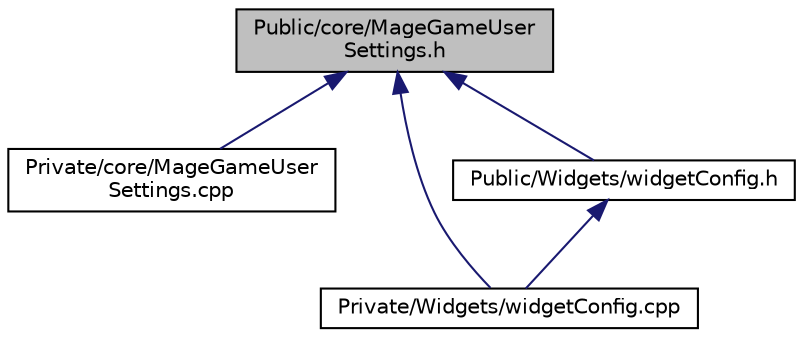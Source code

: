 digraph "Public/core/MageGameUserSettings.h"
{
 // LATEX_PDF_SIZE
  edge [fontname="Helvetica",fontsize="10",labelfontname="Helvetica",labelfontsize="10"];
  node [fontname="Helvetica",fontsize="10",shape=record];
  Node1 [label="Public/core/MageGameUser\lSettings.h",height=0.2,width=0.4,color="black", fillcolor="grey75", style="filled", fontcolor="black",tooltip=" "];
  Node1 -> Node2 [dir="back",color="midnightblue",fontsize="10",style="solid",fontname="Helvetica"];
  Node2 [label="Private/core/MageGameUser\lSettings.cpp",height=0.2,width=0.4,color="black", fillcolor="white", style="filled",URL="$_mage_game_user_settings_8cpp.html",tooltip=" "];
  Node1 -> Node3 [dir="back",color="midnightblue",fontsize="10",style="solid",fontname="Helvetica"];
  Node3 [label="Private/Widgets/widgetConfig.cpp",height=0.2,width=0.4,color="black", fillcolor="white", style="filled",URL="$widget_config_8cpp.html",tooltip=" "];
  Node1 -> Node4 [dir="back",color="midnightblue",fontsize="10",style="solid",fontname="Helvetica"];
  Node4 [label="Public/Widgets/widgetConfig.h",height=0.2,width=0.4,color="black", fillcolor="white", style="filled",URL="$widget_config_8h.html",tooltip=" "];
  Node4 -> Node3 [dir="back",color="midnightblue",fontsize="10",style="solid",fontname="Helvetica"];
}
